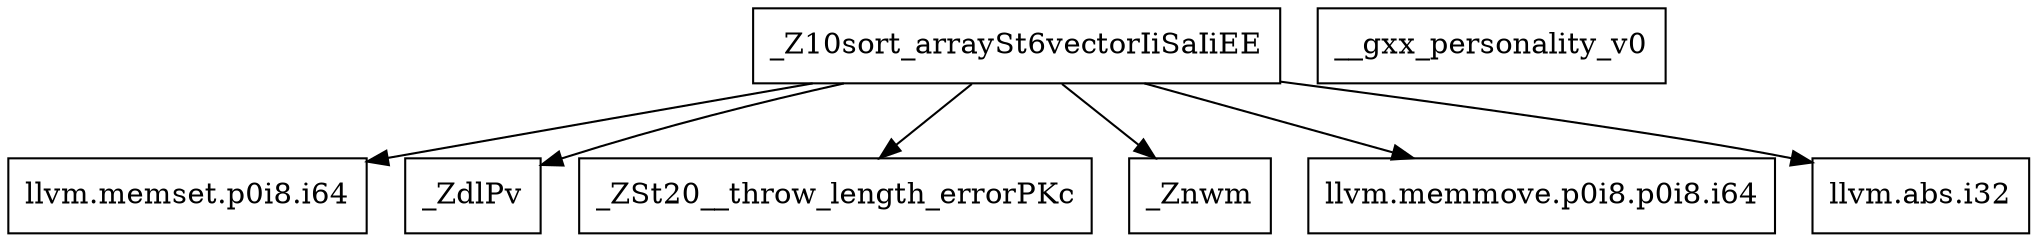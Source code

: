 digraph CallGraph {
    // Function Definitions
    node [shape=box];
    sort_array [label="_Z10sort_arraySt6vectorIiSaIiEE"];
    
    // Function Declarations
    llvm_memset [label="llvm.memset.p0i8.i64"];
    gxx_personality [label="__gxx_personality_v0"];
    delete [label="_ZdlPv"];
    throw_length_error [label="_ZSt20__throw_length_errorPKc"];
    new [label="_Znwm"];
    memmove [label="llvm.memmove.p0i8.p0i8.i64"];
    abs [label="llvm.abs.i32"];

    // Edges representing function calls
    sort_array -> abs;
    sort_array -> llvm_memset;
    sort_array -> memmove;
    sort_array -> delete;
    sort_array -> throw_length_error;
    sort_array -> new;
}
